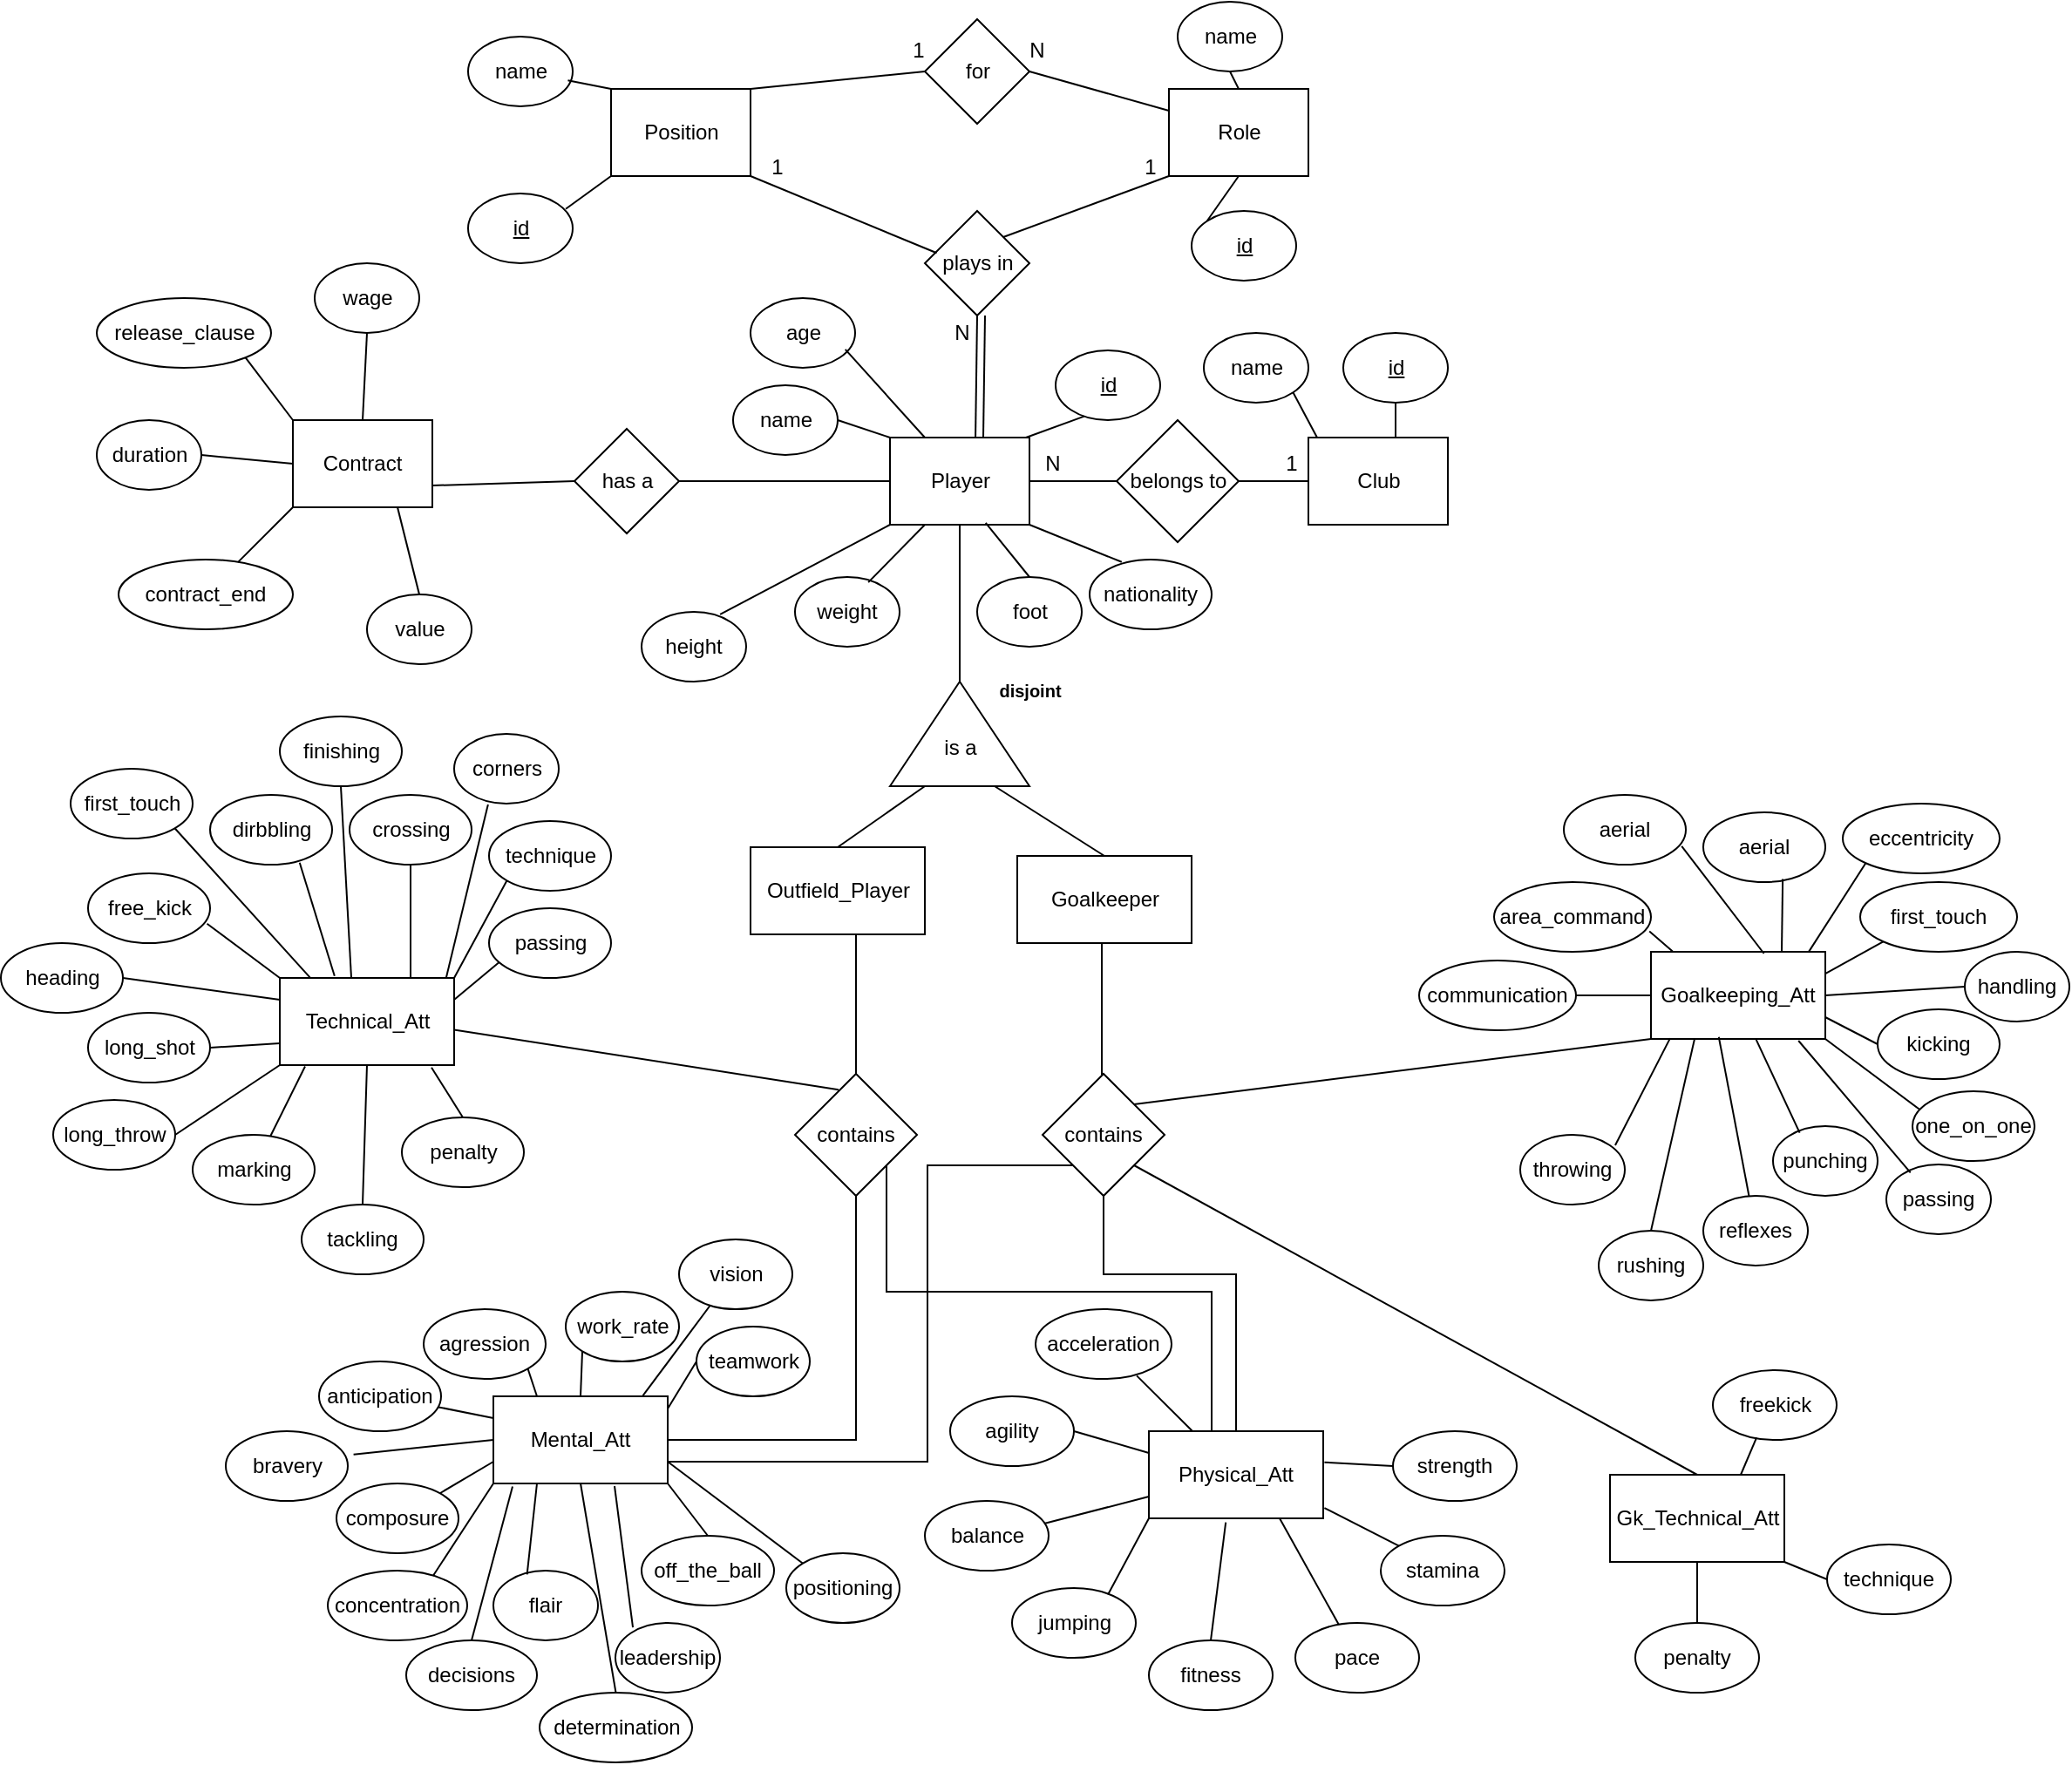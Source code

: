 <mxfile version="24.2.2" type="device">
  <diagram name="Page-1" id="-e5Nr61yLDi03Mozg54l">
    <mxGraphModel dx="1299" dy="828" grid="1" gridSize="10" guides="1" tooltips="1" connect="1" arrows="1" fold="1" page="1" pageScale="1" pageWidth="827" pageHeight="1169" math="0" shadow="0">
      <root>
        <mxCell id="0" />
        <mxCell id="1" parent="0" />
        <mxCell id="lveurod9TtLe9vHSPx2q-21" style="edgeStyle=orthogonalEdgeStyle;rounded=0;orthogonalLoop=1;jettySize=auto;html=1;entryX=0;entryY=0.5;entryDx=0;entryDy=0;endArrow=none;endFill=0;" parent="1" source="lveurod9TtLe9vHSPx2q-1" target="lveurod9TtLe9vHSPx2q-20" edge="1">
          <mxGeometry relative="1" as="geometry" />
        </mxCell>
        <mxCell id="lveurod9TtLe9vHSPx2q-1" value="Player" style="rounded=0;whiteSpace=wrap;html=1;" parent="1" vertex="1">
          <mxGeometry x="538.5" y="380" width="80" height="50" as="geometry" />
        </mxCell>
        <mxCell id="lveurod9TtLe9vHSPx2q-2" value="name" style="ellipse;whiteSpace=wrap;html=1;" parent="1" vertex="1">
          <mxGeometry x="448.5" y="350" width="60" height="40" as="geometry" />
        </mxCell>
        <mxCell id="lveurod9TtLe9vHSPx2q-7" value="" style="endArrow=none;html=1;rounded=0;exitX=1;exitY=0.5;exitDx=0;exitDy=0;entryX=0;entryY=0;entryDx=0;entryDy=0;" parent="1" source="lveurod9TtLe9vHSPx2q-2" target="lveurod9TtLe9vHSPx2q-1" edge="1">
          <mxGeometry width="50" height="50" relative="1" as="geometry">
            <mxPoint x="498.5" y="430" as="sourcePoint" />
            <mxPoint x="548.5" y="380" as="targetPoint" />
          </mxGeometry>
        </mxCell>
        <mxCell id="lveurod9TtLe9vHSPx2q-8" value="age" style="ellipse;whiteSpace=wrap;html=1;" parent="1" vertex="1">
          <mxGeometry x="458.5" y="300" width="60" height="40" as="geometry" />
        </mxCell>
        <mxCell id="lveurod9TtLe9vHSPx2q-9" value="" style="endArrow=none;html=1;rounded=0;entryX=0.25;entryY=0;entryDx=0;entryDy=0;exitX=0.906;exitY=0.736;exitDx=0;exitDy=0;exitPerimeter=0;" parent="1" target="lveurod9TtLe9vHSPx2q-1" edge="1" source="lveurod9TtLe9vHSPx2q-8">
          <mxGeometry width="50" height="50" relative="1" as="geometry">
            <mxPoint x="537.5" y="329" as="sourcePoint" />
            <mxPoint x="557.5" y="379" as="targetPoint" />
          </mxGeometry>
        </mxCell>
        <mxCell id="lveurod9TtLe9vHSPx2q-11" value="height" style="ellipse;whiteSpace=wrap;html=1;" parent="1" vertex="1">
          <mxGeometry x="396" y="480" width="60" height="40" as="geometry" />
        </mxCell>
        <mxCell id="lveurod9TtLe9vHSPx2q-12" value="weight" style="ellipse;whiteSpace=wrap;html=1;" parent="1" vertex="1">
          <mxGeometry x="484" y="460" width="60" height="40" as="geometry" />
        </mxCell>
        <mxCell id="lveurod9TtLe9vHSPx2q-13" value="nationality" style="ellipse;whiteSpace=wrap;html=1;" parent="1" vertex="1">
          <mxGeometry x="653" y="450" width="70" height="40" as="geometry" />
        </mxCell>
        <mxCell id="lveurod9TtLe9vHSPx2q-15" value="" style="endArrow=none;html=1;rounded=0;entryX=0;entryY=1;entryDx=0;entryDy=0;exitX=0.751;exitY=0.035;exitDx=0;exitDy=0;exitPerimeter=0;" parent="1" source="lveurod9TtLe9vHSPx2q-11" target="lveurod9TtLe9vHSPx2q-1" edge="1">
          <mxGeometry width="50" height="50" relative="1" as="geometry">
            <mxPoint x="498.5" y="420" as="sourcePoint" />
            <mxPoint x="548.5" y="370" as="targetPoint" />
          </mxGeometry>
        </mxCell>
        <mxCell id="lveurod9TtLe9vHSPx2q-16" value="" style="endArrow=none;html=1;rounded=0;exitX=0.701;exitY=0.077;exitDx=0;exitDy=0;exitPerimeter=0;" parent="1" source="lveurod9TtLe9vHSPx2q-12" edge="1">
          <mxGeometry width="50" height="50" relative="1" as="geometry">
            <mxPoint x="518.5" y="460" as="sourcePoint" />
            <mxPoint x="558.5" y="430" as="targetPoint" />
          </mxGeometry>
        </mxCell>
        <mxCell id="lveurod9TtLe9vHSPx2q-17" value="" style="endArrow=none;html=1;rounded=0;exitX=0.263;exitY=0.035;exitDx=0;exitDy=0;entryX=1;entryY=1;entryDx=0;entryDy=0;exitPerimeter=0;" parent="1" source="lveurod9TtLe9vHSPx2q-13" target="lveurod9TtLe9vHSPx2q-1" edge="1">
          <mxGeometry width="50" height="50" relative="1" as="geometry">
            <mxPoint x="553.5" y="490" as="sourcePoint" />
            <mxPoint x="578.5" y="430" as="targetPoint" />
          </mxGeometry>
        </mxCell>
        <mxCell id="lveurod9TtLe9vHSPx2q-22" style="edgeStyle=orthogonalEdgeStyle;rounded=0;orthogonalLoop=1;jettySize=auto;html=1;entryX=1;entryY=0.5;entryDx=0;entryDy=0;endArrow=none;endFill=0;" parent="1" source="lveurod9TtLe9vHSPx2q-19" target="lveurod9TtLe9vHSPx2q-20" edge="1">
          <mxGeometry relative="1" as="geometry" />
        </mxCell>
        <mxCell id="lveurod9TtLe9vHSPx2q-19" value="Club" style="rounded=0;whiteSpace=wrap;html=1;" parent="1" vertex="1">
          <mxGeometry x="778.5" y="380" width="80" height="50" as="geometry" />
        </mxCell>
        <mxCell id="lveurod9TtLe9vHSPx2q-20" value="belongs to" style="rhombus;whiteSpace=wrap;html=1;" parent="1" vertex="1">
          <mxGeometry x="668.5" y="370" width="70" height="70" as="geometry" />
        </mxCell>
        <mxCell id="lveurod9TtLe9vHSPx2q-23" value="1" style="text;html=1;align=center;verticalAlign=middle;whiteSpace=wrap;rounded=0;" parent="1" vertex="1">
          <mxGeometry x="738.5" y="380" width="60" height="30" as="geometry" />
        </mxCell>
        <mxCell id="lveurod9TtLe9vHSPx2q-24" value="N" style="text;html=1;align=center;verticalAlign=middle;whiteSpace=wrap;rounded=0;" parent="1" vertex="1">
          <mxGeometry x="601.5" y="380" width="60" height="30" as="geometry" />
        </mxCell>
        <mxCell id="lveurod9TtLe9vHSPx2q-25" value="name" style="ellipse;whiteSpace=wrap;html=1;" parent="1" vertex="1">
          <mxGeometry x="718.5" y="320" width="60" height="40" as="geometry" />
        </mxCell>
        <mxCell id="lveurod9TtLe9vHSPx2q-26" value="" style="endArrow=none;html=1;rounded=0;entryX=0.75;entryY=0;entryDx=0;entryDy=0;exitX=1;exitY=1;exitDx=0;exitDy=0;" parent="1" source="lveurod9TtLe9vHSPx2q-25" target="lveurod9TtLe9vHSPx2q-23" edge="1">
          <mxGeometry width="50" height="50" relative="1" as="geometry">
            <mxPoint x="758.5" y="460" as="sourcePoint" />
            <mxPoint x="808.5" y="410" as="targetPoint" />
          </mxGeometry>
        </mxCell>
        <mxCell id="lveurod9TtLe9vHSPx2q-27" value="&lt;u&gt;id&lt;/u&gt;" style="ellipse;whiteSpace=wrap;html=1;" parent="1" vertex="1">
          <mxGeometry x="633.5" y="330" width="60" height="40" as="geometry" />
        </mxCell>
        <mxCell id="lveurod9TtLe9vHSPx2q-28" value="" style="endArrow=none;html=1;rounded=0;exitX=0.25;exitY=0;exitDx=0;exitDy=0;entryX=0.274;entryY=0.945;entryDx=0;entryDy=0;entryPerimeter=0;" parent="1" source="lveurod9TtLe9vHSPx2q-24" target="lveurod9TtLe9vHSPx2q-27" edge="1">
          <mxGeometry width="50" height="50" relative="1" as="geometry">
            <mxPoint x="758.5" y="460" as="sourcePoint" />
            <mxPoint x="808.5" y="410" as="targetPoint" />
          </mxGeometry>
        </mxCell>
        <mxCell id="lveurod9TtLe9vHSPx2q-30" style="edgeStyle=orthogonalEdgeStyle;rounded=0;orthogonalLoop=1;jettySize=auto;html=1;entryX=0.5;entryY=1;entryDx=0;entryDy=0;endArrow=none;endFill=0;exitX=1;exitY=0.5;exitDx=0;exitDy=0;" parent="1" source="lveurod9TtLe9vHSPx2q-36" target="lveurod9TtLe9vHSPx2q-1" edge="1">
          <mxGeometry relative="1" as="geometry">
            <mxPoint x="381.5" y="520" as="sourcePoint" />
          </mxGeometry>
        </mxCell>
        <mxCell id="lveurod9TtLe9vHSPx2q-31" value="Outfield_Player" style="rounded=0;whiteSpace=wrap;html=1;" parent="1" vertex="1">
          <mxGeometry x="458.5" y="615" width="100" height="50" as="geometry" />
        </mxCell>
        <mxCell id="lveurod9TtLe9vHSPx2q-35" style="edgeStyle=orthogonalEdgeStyle;rounded=0;orthogonalLoop=1;jettySize=auto;html=1;endArrow=none;endFill=0;" parent="1" source="lveurod9TtLe9vHSPx2q-34" target="lveurod9TtLe9vHSPx2q-19" edge="1">
          <mxGeometry relative="1" as="geometry" />
        </mxCell>
        <mxCell id="lveurod9TtLe9vHSPx2q-34" value="&lt;u&gt;id&lt;/u&gt;" style="ellipse;whiteSpace=wrap;html=1;" parent="1" vertex="1">
          <mxGeometry x="798.5" y="320" width="60" height="40" as="geometry" />
        </mxCell>
        <mxCell id="lveurod9TtLe9vHSPx2q-36" value="&lt;div&gt;&lt;br&gt;&lt;/div&gt;is a" style="triangle;whiteSpace=wrap;html=1;direction=north;rounded=0;" parent="1" vertex="1">
          <mxGeometry x="538.5" y="520" width="80" height="60" as="geometry" />
        </mxCell>
        <mxCell id="lveurod9TtLe9vHSPx2q-38" value="&lt;font style=&quot;font-size: 10px;&quot;&gt;&lt;b&gt;disjoint&lt;/b&gt;&lt;/font&gt;" style="text;html=1;align=center;verticalAlign=middle;whiteSpace=wrap;rounded=0;" parent="1" vertex="1">
          <mxGeometry x="588.5" y="510" width="60" height="30" as="geometry" />
        </mxCell>
        <mxCell id="lveurod9TtLe9vHSPx2q-39" value="Goalkeeper" style="rounded=0;whiteSpace=wrap;html=1;" parent="1" vertex="1">
          <mxGeometry x="611.5" y="620" width="100" height="50" as="geometry" />
        </mxCell>
        <mxCell id="lveurod9TtLe9vHSPx2q-40" value="" style="endArrow=none;html=1;rounded=0;exitX=0.5;exitY=0;exitDx=0;exitDy=0;entryX=0;entryY=0.25;entryDx=0;entryDy=0;" parent="1" source="lveurod9TtLe9vHSPx2q-31" target="lveurod9TtLe9vHSPx2q-36" edge="1">
          <mxGeometry width="50" height="50" relative="1" as="geometry">
            <mxPoint x="321.5" y="630" as="sourcePoint" />
            <mxPoint x="371.5" y="580" as="targetPoint" />
          </mxGeometry>
        </mxCell>
        <mxCell id="lveurod9TtLe9vHSPx2q-41" value="" style="endArrow=none;html=1;rounded=0;entryX=0.5;entryY=0;entryDx=0;entryDy=0;exitX=0;exitY=0.75;exitDx=0;exitDy=0;" parent="1" source="lveurod9TtLe9vHSPx2q-36" target="lveurod9TtLe9vHSPx2q-39" edge="1">
          <mxGeometry width="50" height="50" relative="1" as="geometry">
            <mxPoint x="361.5" y="690" as="sourcePoint" />
            <mxPoint x="411.5" y="640" as="targetPoint" />
          </mxGeometry>
        </mxCell>
        <mxCell id="lveurod9TtLe9vHSPx2q-58" value="Technical_Att" style="rounded=0;whiteSpace=wrap;html=1;" parent="1" vertex="1">
          <mxGeometry x="188.5" y="690" width="100" height="50" as="geometry" />
        </mxCell>
        <mxCell id="BPTk4Z4PryNuK3dZAGBa-21" style="edgeStyle=orthogonalEdgeStyle;rounded=0;orthogonalLoop=1;jettySize=auto;html=1;exitX=0.5;exitY=0;exitDx=0;exitDy=0;entryX=0.5;entryY=1;entryDx=0;entryDy=0;endArrow=none;endFill=0;" edge="1" parent="1" source="lveurod9TtLe9vHSPx2q-59" target="lveurod9TtLe9vHSPx2q-67">
          <mxGeometry relative="1" as="geometry">
            <Array as="points">
              <mxPoint x="737" y="860" />
              <mxPoint x="661" y="860" />
            </Array>
          </mxGeometry>
        </mxCell>
        <mxCell id="lveurod9TtLe9vHSPx2q-59" value="Physical_Att" style="rounded=0;whiteSpace=wrap;html=1;" parent="1" vertex="1">
          <mxGeometry x="687" y="950" width="100" height="50" as="geometry" />
        </mxCell>
        <mxCell id="BPTk4Z4PryNuK3dZAGBa-20" style="edgeStyle=orthogonalEdgeStyle;rounded=0;orthogonalLoop=1;jettySize=auto;html=1;exitX=1;exitY=0.5;exitDx=0;exitDy=0;entryX=0.5;entryY=1;entryDx=0;entryDy=0;endArrow=none;endFill=0;" edge="1" parent="1" source="lveurod9TtLe9vHSPx2q-63" target="vzFSnmXwqkyDsA1X07gd-64">
          <mxGeometry relative="1" as="geometry" />
        </mxCell>
        <mxCell id="lveurod9TtLe9vHSPx2q-63" value="Mental_Att" style="rounded=0;whiteSpace=wrap;html=1;" parent="1" vertex="1">
          <mxGeometry x="311" y="930" width="100" height="50" as="geometry" />
        </mxCell>
        <mxCell id="lveurod9TtLe9vHSPx2q-65" value="Gk_Technical_Att" style="rounded=0;whiteSpace=wrap;html=1;" parent="1" vertex="1">
          <mxGeometry x="951.5" y="975" width="100" height="50" as="geometry" />
        </mxCell>
        <mxCell id="lveurod9TtLe9vHSPx2q-66" value="Goalkeeping_Att" style="rounded=0;whiteSpace=wrap;html=1;" parent="1" vertex="1">
          <mxGeometry x="975" y="675" width="100" height="50" as="geometry" />
        </mxCell>
        <mxCell id="lveurod9TtLe9vHSPx2q-68" style="edgeStyle=orthogonalEdgeStyle;rounded=0;orthogonalLoop=1;jettySize=auto;html=1;entryX=0.5;entryY=1;entryDx=0;entryDy=0;endArrow=none;endFill=0;exitX=0.5;exitY=0;exitDx=0;exitDy=0;" parent="1" source="lveurod9TtLe9vHSPx2q-67" target="lveurod9TtLe9vHSPx2q-39" edge="1">
          <mxGeometry relative="1" as="geometry">
            <Array as="points">
              <mxPoint x="660" y="745" />
              <mxPoint x="660" y="670" />
            </Array>
          </mxGeometry>
        </mxCell>
        <mxCell id="BPTk4Z4PryNuK3dZAGBa-26" style="edgeStyle=orthogonalEdgeStyle;rounded=0;orthogonalLoop=1;jettySize=auto;html=1;exitX=0;exitY=1;exitDx=0;exitDy=0;entryX=1;entryY=0.75;entryDx=0;entryDy=0;endArrow=none;endFill=0;" edge="1" parent="1" source="lveurod9TtLe9vHSPx2q-67" target="lveurod9TtLe9vHSPx2q-63">
          <mxGeometry relative="1" as="geometry">
            <Array as="points">
              <mxPoint x="560" y="798" />
              <mxPoint x="560" y="968" />
            </Array>
          </mxGeometry>
        </mxCell>
        <mxCell id="lveurod9TtLe9vHSPx2q-67" value="contains" style="rhombus;whiteSpace=wrap;html=1;" parent="1" vertex="1">
          <mxGeometry x="626" y="745" width="70" height="70" as="geometry" />
        </mxCell>
        <mxCell id="vzFSnmXwqkyDsA1X07gd-1" value="corners" style="ellipse;whiteSpace=wrap;html=1;" parent="1" vertex="1">
          <mxGeometry x="288.5" y="550" width="60" height="40" as="geometry" />
        </mxCell>
        <mxCell id="vzFSnmXwqkyDsA1X07gd-2" value="crossing" style="ellipse;whiteSpace=wrap;html=1;" parent="1" vertex="1">
          <mxGeometry x="228.5" y="585" width="70" height="40" as="geometry" />
        </mxCell>
        <mxCell id="vzFSnmXwqkyDsA1X07gd-3" value="dirbbling" style="ellipse;whiteSpace=wrap;html=1;" parent="1" vertex="1">
          <mxGeometry x="148.5" y="585" width="70" height="40" as="geometry" />
        </mxCell>
        <mxCell id="vzFSnmXwqkyDsA1X07gd-4" value="finishing" style="ellipse;whiteSpace=wrap;html=1;" parent="1" vertex="1">
          <mxGeometry x="188.5" y="540" width="70" height="40" as="geometry" />
        </mxCell>
        <mxCell id="vzFSnmXwqkyDsA1X07gd-5" value="first_touch" style="ellipse;whiteSpace=wrap;html=1;" parent="1" vertex="1">
          <mxGeometry x="68.5" y="570" width="70" height="40" as="geometry" />
        </mxCell>
        <mxCell id="vzFSnmXwqkyDsA1X07gd-6" value="free_kick" style="ellipse;whiteSpace=wrap;html=1;" parent="1" vertex="1">
          <mxGeometry x="78.5" y="630" width="70" height="40" as="geometry" />
        </mxCell>
        <mxCell id="vzFSnmXwqkyDsA1X07gd-7" value="heading" style="ellipse;whiteSpace=wrap;html=1;" parent="1" vertex="1">
          <mxGeometry x="28.5" y="670" width="70" height="40" as="geometry" />
        </mxCell>
        <mxCell id="vzFSnmXwqkyDsA1X07gd-8" value="long_shot" style="ellipse;whiteSpace=wrap;html=1;" parent="1" vertex="1">
          <mxGeometry x="78.5" y="710" width="70" height="40" as="geometry" />
        </mxCell>
        <mxCell id="vzFSnmXwqkyDsA1X07gd-9" value="long_throw" style="ellipse;whiteSpace=wrap;html=1;" parent="1" vertex="1">
          <mxGeometry x="58.5" y="760" width="70" height="40" as="geometry" />
        </mxCell>
        <mxCell id="vzFSnmXwqkyDsA1X07gd-10" value="marking" style="ellipse;whiteSpace=wrap;html=1;" parent="1" vertex="1">
          <mxGeometry x="138.5" y="780" width="70" height="40" as="geometry" />
        </mxCell>
        <mxCell id="vzFSnmXwqkyDsA1X07gd-11" value="passing" style="ellipse;whiteSpace=wrap;html=1;" parent="1" vertex="1">
          <mxGeometry x="308.5" y="650" width="70" height="40" as="geometry" />
        </mxCell>
        <mxCell id="vzFSnmXwqkyDsA1X07gd-12" value="penalty" style="ellipse;whiteSpace=wrap;html=1;" parent="1" vertex="1">
          <mxGeometry x="258.5" y="770" width="70" height="40" as="geometry" />
        </mxCell>
        <mxCell id="vzFSnmXwqkyDsA1X07gd-13" value="tackling" style="ellipse;whiteSpace=wrap;html=1;" parent="1" vertex="1">
          <mxGeometry x="201" y="820" width="70" height="40" as="geometry" />
        </mxCell>
        <mxCell id="vzFSnmXwqkyDsA1X07gd-14" value="technique" style="ellipse;whiteSpace=wrap;html=1;" parent="1" vertex="1">
          <mxGeometry x="308.5" y="600" width="70" height="40" as="geometry" />
        </mxCell>
        <mxCell id="vzFSnmXwqkyDsA1X07gd-17" value="" style="endArrow=none;html=1;rounded=0;entryX=0.083;entryY=0.774;entryDx=0;entryDy=0;entryPerimeter=0;exitX=1;exitY=0.25;exitDx=0;exitDy=0;" parent="1" source="lveurod9TtLe9vHSPx2q-58" target="vzFSnmXwqkyDsA1X07gd-11" edge="1">
          <mxGeometry width="50" height="50" relative="1" as="geometry">
            <mxPoint x="248.5" y="720" as="sourcePoint" />
            <mxPoint x="298.5" y="670" as="targetPoint" />
          </mxGeometry>
        </mxCell>
        <mxCell id="vzFSnmXwqkyDsA1X07gd-18" value="" style="endArrow=none;html=1;rounded=0;entryX=0;entryY=1;entryDx=0;entryDy=0;exitX=1;exitY=0;exitDx=0;exitDy=0;" parent="1" source="lveurod9TtLe9vHSPx2q-58" target="vzFSnmXwqkyDsA1X07gd-14" edge="1">
          <mxGeometry width="50" height="50" relative="1" as="geometry">
            <mxPoint x="282.5" y="690" as="sourcePoint" />
            <mxPoint x="308.5" y="668" as="targetPoint" />
          </mxGeometry>
        </mxCell>
        <mxCell id="vzFSnmXwqkyDsA1X07gd-19" value="" style="endArrow=none;html=1;rounded=0;entryX=0.324;entryY=1.012;entryDx=0;entryDy=0;exitX=0.954;exitY=0.001;exitDx=0;exitDy=0;entryPerimeter=0;exitPerimeter=0;" parent="1" source="lveurod9TtLe9vHSPx2q-58" target="vzFSnmXwqkyDsA1X07gd-1" edge="1">
          <mxGeometry width="50" height="50" relative="1" as="geometry">
            <mxPoint x="298.5" y="700" as="sourcePoint" />
            <mxPoint x="328.5" y="644" as="targetPoint" />
          </mxGeometry>
        </mxCell>
        <mxCell id="vzFSnmXwqkyDsA1X07gd-20" value="" style="endArrow=none;html=1;rounded=0;entryX=0.5;entryY=1;entryDx=0;entryDy=0;exitX=0.75;exitY=0;exitDx=0;exitDy=0;" parent="1" source="lveurod9TtLe9vHSPx2q-58" target="vzFSnmXwqkyDsA1X07gd-2" edge="1">
          <mxGeometry width="50" height="50" relative="1" as="geometry">
            <mxPoint x="298.5" y="700" as="sourcePoint" />
            <mxPoint x="328.5" y="644" as="targetPoint" />
          </mxGeometry>
        </mxCell>
        <mxCell id="vzFSnmXwqkyDsA1X07gd-21" value="" style="endArrow=none;html=1;rounded=0;entryX=0.5;entryY=1;entryDx=0;entryDy=0;exitX=0.41;exitY=-0.002;exitDx=0;exitDy=0;exitPerimeter=0;" parent="1" source="lveurod9TtLe9vHSPx2q-58" target="vzFSnmXwqkyDsA1X07gd-4" edge="1">
          <mxGeometry width="50" height="50" relative="1" as="geometry">
            <mxPoint x="240" y="430" as="sourcePoint" />
            <mxPoint x="295" y="385" as="targetPoint" />
          </mxGeometry>
        </mxCell>
        <mxCell id="vzFSnmXwqkyDsA1X07gd-22" value="" style="endArrow=none;html=1;rounded=0;entryX=0.734;entryY=0.972;entryDx=0;entryDy=0;exitX=0.314;exitY=-0.023;exitDx=0;exitDy=0;entryPerimeter=0;exitPerimeter=0;" parent="1" source="lveurod9TtLe9vHSPx2q-58" target="vzFSnmXwqkyDsA1X07gd-3" edge="1">
          <mxGeometry width="50" height="50" relative="1" as="geometry">
            <mxPoint x="295" y="450" as="sourcePoint" />
            <mxPoint x="295" y="385" as="targetPoint" />
          </mxGeometry>
        </mxCell>
        <mxCell id="vzFSnmXwqkyDsA1X07gd-23" value="" style="endArrow=none;html=1;rounded=0;entryX=1;entryY=1;entryDx=0;entryDy=0;exitX=0.176;exitY=0.002;exitDx=0;exitDy=0;exitPerimeter=0;" parent="1" source="lveurod9TtLe9vHSPx2q-58" target="vzFSnmXwqkyDsA1X07gd-5" edge="1">
          <mxGeometry width="50" height="50" relative="1" as="geometry">
            <mxPoint x="229.5" y="699" as="sourcePoint" />
            <mxPoint x="209.5" y="634" as="targetPoint" />
          </mxGeometry>
        </mxCell>
        <mxCell id="vzFSnmXwqkyDsA1X07gd-24" value="" style="endArrow=none;html=1;rounded=0;entryX=0.975;entryY=0.722;entryDx=0;entryDy=0;exitX=0;exitY=0;exitDx=0;exitDy=0;entryPerimeter=0;" parent="1" source="lveurod9TtLe9vHSPx2q-58" target="vzFSnmXwqkyDsA1X07gd-6" edge="1">
          <mxGeometry width="50" height="50" relative="1" as="geometry">
            <mxPoint x="229.5" y="699" as="sourcePoint" />
            <mxPoint x="209.5" y="634" as="targetPoint" />
          </mxGeometry>
        </mxCell>
        <mxCell id="vzFSnmXwqkyDsA1X07gd-25" value="" style="endArrow=none;html=1;rounded=0;entryX=1;entryY=0.5;entryDx=0;entryDy=0;exitX=0;exitY=0.25;exitDx=0;exitDy=0;" parent="1" source="lveurod9TtLe9vHSPx2q-58" target="vzFSnmXwqkyDsA1X07gd-7" edge="1">
          <mxGeometry width="50" height="50" relative="1" as="geometry">
            <mxPoint x="198.5" y="700" as="sourcePoint" />
            <mxPoint x="156.5" y="669" as="targetPoint" />
          </mxGeometry>
        </mxCell>
        <mxCell id="vzFSnmXwqkyDsA1X07gd-26" value="" style="endArrow=none;html=1;rounded=0;entryX=0.5;entryY=0;entryDx=0;entryDy=0;exitX=0.87;exitY=1.027;exitDx=0;exitDy=0;exitPerimeter=0;" parent="1" source="lveurod9TtLe9vHSPx2q-58" target="vzFSnmXwqkyDsA1X07gd-12" edge="1">
          <mxGeometry width="50" height="50" relative="1" as="geometry">
            <mxPoint x="298.5" y="713" as="sourcePoint" />
            <mxPoint x="324.5" y="691" as="targetPoint" />
          </mxGeometry>
        </mxCell>
        <mxCell id="vzFSnmXwqkyDsA1X07gd-27" value="" style="endArrow=none;html=1;rounded=0;entryX=0.5;entryY=0;entryDx=0;entryDy=0;exitX=0.5;exitY=1;exitDx=0;exitDy=0;" parent="1" source="lveurod9TtLe9vHSPx2q-58" target="vzFSnmXwqkyDsA1X07gd-13" edge="1">
          <mxGeometry width="50" height="50" relative="1" as="geometry">
            <mxPoint x="307" y="501" as="sourcePoint" />
            <mxPoint x="325" y="530" as="targetPoint" />
          </mxGeometry>
        </mxCell>
        <mxCell id="vzFSnmXwqkyDsA1X07gd-28" value="" style="endArrow=none;html=1;rounded=0;exitX=0.145;exitY=1.015;exitDx=0;exitDy=0;exitPerimeter=0;" parent="1" source="lveurod9TtLe9vHSPx2q-58" target="vzFSnmXwqkyDsA1X07gd-10" edge="1">
          <mxGeometry width="50" height="50" relative="1" as="geometry">
            <mxPoint x="248.5" y="750" as="sourcePoint" />
            <mxPoint x="243.5" y="820" as="targetPoint" />
          </mxGeometry>
        </mxCell>
        <mxCell id="vzFSnmXwqkyDsA1X07gd-29" value="" style="endArrow=none;html=1;rounded=0;exitX=0;exitY=1;exitDx=0;exitDy=0;entryX=1;entryY=0.5;entryDx=0;entryDy=0;" parent="1" source="lveurod9TtLe9vHSPx2q-58" target="vzFSnmXwqkyDsA1X07gd-9" edge="1">
          <mxGeometry width="50" height="50" relative="1" as="geometry">
            <mxPoint x="213.5" y="751" as="sourcePoint" />
            <mxPoint x="193.5" y="791" as="targetPoint" />
          </mxGeometry>
        </mxCell>
        <mxCell id="vzFSnmXwqkyDsA1X07gd-30" value="" style="endArrow=none;html=1;rounded=0;exitX=0;exitY=0.75;exitDx=0;exitDy=0;entryX=1;entryY=0.5;entryDx=0;entryDy=0;" parent="1" source="lveurod9TtLe9vHSPx2q-58" target="vzFSnmXwqkyDsA1X07gd-8" edge="1">
          <mxGeometry width="50" height="50" relative="1" as="geometry">
            <mxPoint x="198.5" y="750" as="sourcePoint" />
            <mxPoint x="138.5" y="790" as="targetPoint" />
          </mxGeometry>
        </mxCell>
        <mxCell id="vzFSnmXwqkyDsA1X07gd-31" value="agression" style="ellipse;whiteSpace=wrap;html=1;" parent="1" vertex="1">
          <mxGeometry x="271" y="880" width="70" height="40" as="geometry" />
        </mxCell>
        <mxCell id="vzFSnmXwqkyDsA1X07gd-32" value="" style="endArrow=none;html=1;rounded=0;entryX=0.25;entryY=0;entryDx=0;entryDy=0;exitX=1;exitY=1;exitDx=0;exitDy=0;" parent="1" source="vzFSnmXwqkyDsA1X07gd-31" target="lveurod9TtLe9vHSPx2q-63" edge="1">
          <mxGeometry width="50" height="50" relative="1" as="geometry">
            <mxPoint x="289.25" y="800" as="sourcePoint" />
            <mxPoint x="339.25" y="750" as="targetPoint" />
          </mxGeometry>
        </mxCell>
        <mxCell id="vzFSnmXwqkyDsA1X07gd-33" value="anticipation" style="ellipse;whiteSpace=wrap;html=1;" parent="1" vertex="1">
          <mxGeometry x="211" y="910" width="70" height="40" as="geometry" />
        </mxCell>
        <mxCell id="vzFSnmXwqkyDsA1X07gd-34" value="" style="endArrow=none;html=1;rounded=0;entryX=0;entryY=0.25;entryDx=0;entryDy=0;exitX=0.979;exitY=0.655;exitDx=0;exitDy=0;exitPerimeter=0;" parent="1" source="vzFSnmXwqkyDsA1X07gd-33" target="lveurod9TtLe9vHSPx2q-63" edge="1">
          <mxGeometry width="50" height="50" relative="1" as="geometry">
            <mxPoint x="341" y="924" as="sourcePoint" />
            <mxPoint x="346" y="940" as="targetPoint" />
          </mxGeometry>
        </mxCell>
        <mxCell id="vzFSnmXwqkyDsA1X07gd-35" value="bravery" style="ellipse;whiteSpace=wrap;html=1;" parent="1" vertex="1">
          <mxGeometry x="157.5" y="950" width="70" height="40" as="geometry" />
        </mxCell>
        <mxCell id="vzFSnmXwqkyDsA1X07gd-36" value="" style="endArrow=none;html=1;rounded=0;entryX=0;entryY=0.5;entryDx=0;entryDy=0;exitX=0.997;exitY=0.335;exitDx=0;exitDy=0;exitPerimeter=0;" parent="1" target="lveurod9TtLe9vHSPx2q-63" edge="1">
          <mxGeometry width="50" height="50" relative="1" as="geometry">
            <mxPoint x="230.79" y="963.4" as="sourcePoint" />
            <mxPoint x="321" y="803" as="targetPoint" />
          </mxGeometry>
        </mxCell>
        <mxCell id="vzFSnmXwqkyDsA1X07gd-37" value="composure" style="ellipse;whiteSpace=wrap;html=1;" parent="1" vertex="1">
          <mxGeometry x="221" y="980" width="70" height="40" as="geometry" />
        </mxCell>
        <mxCell id="vzFSnmXwqkyDsA1X07gd-38" value="" style="endArrow=none;html=1;rounded=0;entryX=0;entryY=0.75;entryDx=0;entryDy=0;" parent="1" source="vzFSnmXwqkyDsA1X07gd-37" target="lveurod9TtLe9vHSPx2q-63" edge="1">
          <mxGeometry width="50" height="50" relative="1" as="geometry">
            <mxPoint x="278.25" y="746" as="sourcePoint" />
            <mxPoint x="309.25" y="753" as="targetPoint" />
          </mxGeometry>
        </mxCell>
        <mxCell id="vzFSnmXwqkyDsA1X07gd-39" value="concentration" style="ellipse;whiteSpace=wrap;html=1;" parent="1" vertex="1">
          <mxGeometry x="216" y="1030" width="80" height="40" as="geometry" />
        </mxCell>
        <mxCell id="vzFSnmXwqkyDsA1X07gd-40" value="" style="endArrow=none;html=1;rounded=0;entryX=0;entryY=1;entryDx=0;entryDy=0;exitX=0.755;exitY=0.075;exitDx=0;exitDy=0;exitPerimeter=0;" parent="1" source="vzFSnmXwqkyDsA1X07gd-39" target="lveurod9TtLe9vHSPx2q-63" edge="1">
          <mxGeometry width="50" height="50" relative="1" as="geometry">
            <mxPoint x="278.25" y="796" as="sourcePoint" />
            <mxPoint x="309.25" y="778" as="targetPoint" />
          </mxGeometry>
        </mxCell>
        <mxCell id="vzFSnmXwqkyDsA1X07gd-41" value="decisions" style="ellipse;whiteSpace=wrap;html=1;" parent="1" vertex="1">
          <mxGeometry x="261" y="1070" width="75" height="40" as="geometry" />
        </mxCell>
        <mxCell id="vzFSnmXwqkyDsA1X07gd-42" value="" style="endArrow=none;html=1;rounded=0;entryX=0.11;entryY=1.036;entryDx=0;entryDy=0;exitX=0.5;exitY=0;exitDx=0;exitDy=0;entryPerimeter=0;" parent="1" target="lveurod9TtLe9vHSPx2q-63" edge="1" source="vzFSnmXwqkyDsA1X07gd-41">
          <mxGeometry width="50" height="50" relative="1" as="geometry">
            <mxPoint x="286.75" y="870.0" as="sourcePoint" />
            <mxPoint x="309.25" y="790" as="targetPoint" />
          </mxGeometry>
        </mxCell>
        <mxCell id="vzFSnmXwqkyDsA1X07gd-43" value="determination" style="ellipse;whiteSpace=wrap;html=1;" parent="1" vertex="1">
          <mxGeometry x="337.5" y="1100" width="87.5" height="40" as="geometry" />
        </mxCell>
        <mxCell id="vzFSnmXwqkyDsA1X07gd-44" value="" style="endArrow=none;html=1;rounded=0;entryX=0.5;entryY=1;entryDx=0;entryDy=0;exitX=0.5;exitY=0;exitDx=0;exitDy=0;" parent="1" source="vzFSnmXwqkyDsA1X07gd-43" target="lveurod9TtLe9vHSPx2q-63" edge="1">
          <mxGeometry width="50" height="50" relative="1" as="geometry">
            <mxPoint x="297.25" y="880" as="sourcePoint" />
            <mxPoint x="320.25" y="792" as="targetPoint" />
          </mxGeometry>
        </mxCell>
        <mxCell id="vzFSnmXwqkyDsA1X07gd-45" value="flair" style="ellipse;whiteSpace=wrap;html=1;" parent="1" vertex="1">
          <mxGeometry x="311" y="1030" width="60" height="40" as="geometry" />
        </mxCell>
        <mxCell id="vzFSnmXwqkyDsA1X07gd-46" value="" style="endArrow=none;html=1;rounded=0;entryX=0.25;entryY=1;entryDx=0;entryDy=0;exitX=0.322;exitY=0.056;exitDx=0;exitDy=0;exitPerimeter=0;" parent="1" source="vzFSnmXwqkyDsA1X07gd-45" target="lveurod9TtLe9vHSPx2q-63" edge="1">
          <mxGeometry width="50" height="50" relative="1" as="geometry">
            <mxPoint x="353.25" y="840" as="sourcePoint" />
            <mxPoint x="359.25" y="790" as="targetPoint" />
          </mxGeometry>
        </mxCell>
        <mxCell id="vzFSnmXwqkyDsA1X07gd-47" value="leadership" style="ellipse;whiteSpace=wrap;html=1;" parent="1" vertex="1">
          <mxGeometry x="381" y="1060" width="60" height="40" as="geometry" />
        </mxCell>
        <mxCell id="vzFSnmXwqkyDsA1X07gd-48" value="" style="endArrow=none;html=1;rounded=0;entryX=0.695;entryY=1.03;entryDx=0;entryDy=0;exitX=0.167;exitY=0.063;exitDx=0;exitDy=0;exitPerimeter=0;entryPerimeter=0;" parent="1" source="vzFSnmXwqkyDsA1X07gd-47" target="lveurod9TtLe9vHSPx2q-63" edge="1">
          <mxGeometry width="50" height="50" relative="1" as="geometry">
            <mxPoint x="328.25" y="842" as="sourcePoint" />
            <mxPoint x="334.25" y="790" as="targetPoint" />
          </mxGeometry>
        </mxCell>
        <mxCell id="vzFSnmXwqkyDsA1X07gd-49" value="off_the_ball" style="ellipse;whiteSpace=wrap;html=1;" parent="1" vertex="1">
          <mxGeometry x="396" y="1010" width="76" height="40" as="geometry" />
        </mxCell>
        <mxCell id="vzFSnmXwqkyDsA1X07gd-50" value="" style="endArrow=none;html=1;rounded=0;entryX=1;entryY=1;entryDx=0;entryDy=0;exitX=0.5;exitY=0;exitDx=0;exitDy=0;" parent="1" source="vzFSnmXwqkyDsA1X07gd-49" target="lveurod9TtLe9vHSPx2q-63" edge="1">
          <mxGeometry width="50" height="50" relative="1" as="geometry">
            <mxPoint x="389.25" y="873" as="sourcePoint" />
            <mxPoint x="379.25" y="792" as="targetPoint" />
          </mxGeometry>
        </mxCell>
        <mxCell id="vzFSnmXwqkyDsA1X07gd-51" value="positioning" style="ellipse;whiteSpace=wrap;html=1;" parent="1" vertex="1">
          <mxGeometry x="479" y="1020" width="65" height="40" as="geometry" />
        </mxCell>
        <mxCell id="vzFSnmXwqkyDsA1X07gd-52" value="" style="endArrow=none;html=1;rounded=0;entryX=1;entryY=0.75;entryDx=0;entryDy=0;exitX=0;exitY=0;exitDx=0;exitDy=0;" parent="1" source="vzFSnmXwqkyDsA1X07gd-51" target="lveurod9TtLe9vHSPx2q-63" edge="1">
          <mxGeometry width="50" height="50" relative="1" as="geometry">
            <mxPoint x="432.25" y="820" as="sourcePoint" />
            <mxPoint x="409.25" y="790" as="targetPoint" />
          </mxGeometry>
        </mxCell>
        <mxCell id="vzFSnmXwqkyDsA1X07gd-53" value="teamwork" style="ellipse;whiteSpace=wrap;html=1;" parent="1" vertex="1">
          <mxGeometry x="427.5" y="890" width="65" height="40" as="geometry" />
        </mxCell>
        <mxCell id="vzFSnmXwqkyDsA1X07gd-54" value="" style="endArrow=none;html=1;rounded=0;entryX=0.999;entryY=0.146;entryDx=0;entryDy=0;exitX=0;exitY=0.5;exitDx=0;exitDy=0;entryPerimeter=0;" parent="1" source="vzFSnmXwqkyDsA1X07gd-53" target="lveurod9TtLe9vHSPx2q-63" edge="1">
          <mxGeometry width="50" height="50" relative="1" as="geometry">
            <mxPoint x="432.25" y="820" as="sourcePoint" />
            <mxPoint x="409.25" y="790" as="targetPoint" />
          </mxGeometry>
        </mxCell>
        <mxCell id="vzFSnmXwqkyDsA1X07gd-55" value="vision" style="ellipse;whiteSpace=wrap;html=1;" parent="1" vertex="1">
          <mxGeometry x="417.5" y="840" width="65" height="40" as="geometry" />
        </mxCell>
        <mxCell id="vzFSnmXwqkyDsA1X07gd-56" value="" style="endArrow=none;html=1;rounded=0;entryX=0.858;entryY=-0.008;entryDx=0;entryDy=0;exitX=0.276;exitY=0.944;exitDx=0;exitDy=0;entryPerimeter=0;exitPerimeter=0;" parent="1" source="vzFSnmXwqkyDsA1X07gd-55" target="lveurod9TtLe9vHSPx2q-63" edge="1">
          <mxGeometry width="50" height="50" relative="1" as="geometry">
            <mxPoint x="470.25" y="780" as="sourcePoint" />
            <mxPoint x="409.25" y="765" as="targetPoint" />
          </mxGeometry>
        </mxCell>
        <mxCell id="vzFSnmXwqkyDsA1X07gd-57" value="work_rate" style="ellipse;whiteSpace=wrap;html=1;" parent="1" vertex="1">
          <mxGeometry x="352.5" y="870" width="65" height="40" as="geometry" />
        </mxCell>
        <mxCell id="vzFSnmXwqkyDsA1X07gd-58" value="" style="endArrow=none;html=1;rounded=0;entryX=0.5;entryY=0;entryDx=0;entryDy=0;exitX=0;exitY=1;exitDx=0;exitDy=0;" parent="1" source="vzFSnmXwqkyDsA1X07gd-57" target="lveurod9TtLe9vHSPx2q-63" edge="1">
          <mxGeometry width="50" height="50" relative="1" as="geometry">
            <mxPoint x="464.25" y="750" as="sourcePoint" />
            <mxPoint x="409.25" y="753" as="targetPoint" />
          </mxGeometry>
        </mxCell>
        <mxCell id="vzFSnmXwqkyDsA1X07gd-61" value="" style="endArrow=none;html=1;rounded=0;entryX=0.5;entryY=0;entryDx=0;entryDy=0;exitX=0.686;exitY=0.979;exitDx=0;exitDy=0;exitPerimeter=0;" parent="1" source="lveurod9TtLe9vHSPx2q-1" target="lveurod9TtLe9vHSPx2q-10" edge="1">
          <mxGeometry width="50" height="50" relative="1" as="geometry">
            <mxPoint x="570" y="430" as="sourcePoint" />
            <mxPoint x="592.5" y="310" as="targetPoint" />
          </mxGeometry>
        </mxCell>
        <mxCell id="lveurod9TtLe9vHSPx2q-10" value="foot" style="ellipse;whiteSpace=wrap;html=1;" parent="1" vertex="1">
          <mxGeometry x="588.5" y="460" width="60" height="40" as="geometry" />
        </mxCell>
        <mxCell id="vzFSnmXwqkyDsA1X07gd-65" style="edgeStyle=orthogonalEdgeStyle;rounded=0;orthogonalLoop=1;jettySize=auto;html=1;entryX=0.152;entryY=1;entryDx=0;entryDy=0;entryPerimeter=0;endArrow=none;endFill=0;" parent="1" source="vzFSnmXwqkyDsA1X07gd-64" target="lveurod9TtLe9vHSPx2q-31" edge="1">
          <mxGeometry relative="1" as="geometry">
            <mxPoint x="473.5" y="670" as="targetPoint" />
            <Array as="points">
              <mxPoint x="519" y="665" />
            </Array>
          </mxGeometry>
        </mxCell>
        <mxCell id="vzFSnmXwqkyDsA1X07gd-64" value="contains" style="rhombus;whiteSpace=wrap;html=1;" parent="1" vertex="1">
          <mxGeometry x="484" y="745" width="70" height="70" as="geometry" />
        </mxCell>
        <mxCell id="vzFSnmXwqkyDsA1X07gd-67" value="" style="endArrow=none;html=1;rounded=0;entryX=0.357;entryY=0.13;entryDx=0;entryDy=0;exitX=1;exitY=0.594;exitDx=0;exitDy=0;exitPerimeter=0;entryPerimeter=0;" parent="1" source="lveurod9TtLe9vHSPx2q-58" target="vzFSnmXwqkyDsA1X07gd-64" edge="1">
          <mxGeometry width="50" height="50" relative="1" as="geometry">
            <mxPoint x="313.5" y="715" as="sourcePoint" />
            <mxPoint x="448.5" y="735" as="targetPoint" />
          </mxGeometry>
        </mxCell>
        <mxCell id="vzFSnmXwqkyDsA1X07gd-68" value="acceleration" style="ellipse;whiteSpace=wrap;html=1;" parent="1" vertex="1">
          <mxGeometry x="622" y="880" width="78" height="40" as="geometry" />
        </mxCell>
        <mxCell id="vzFSnmXwqkyDsA1X07gd-69" value="agility" style="ellipse;whiteSpace=wrap;html=1;" parent="1" vertex="1">
          <mxGeometry x="573" y="930" width="71" height="40" as="geometry" />
        </mxCell>
        <mxCell id="vzFSnmXwqkyDsA1X07gd-70" value="balance" style="ellipse;whiteSpace=wrap;html=1;" parent="1" vertex="1">
          <mxGeometry x="558.5" y="990" width="71" height="40" as="geometry" />
        </mxCell>
        <mxCell id="vzFSnmXwqkyDsA1X07gd-71" value="jumping" style="ellipse;whiteSpace=wrap;html=1;" parent="1" vertex="1">
          <mxGeometry x="608.5" y="1040" width="71" height="40" as="geometry" />
        </mxCell>
        <mxCell id="vzFSnmXwqkyDsA1X07gd-72" value="fitness" style="ellipse;whiteSpace=wrap;html=1;" parent="1" vertex="1">
          <mxGeometry x="687" y="1070" width="71" height="40" as="geometry" />
        </mxCell>
        <mxCell id="vzFSnmXwqkyDsA1X07gd-73" value="pace" style="ellipse;whiteSpace=wrap;html=1;" parent="1" vertex="1">
          <mxGeometry x="771" y="1060" width="71" height="40" as="geometry" />
        </mxCell>
        <mxCell id="vzFSnmXwqkyDsA1X07gd-74" value="stamina" style="ellipse;whiteSpace=wrap;html=1;" parent="1" vertex="1">
          <mxGeometry x="820" y="1010" width="71" height="40" as="geometry" />
        </mxCell>
        <mxCell id="vzFSnmXwqkyDsA1X07gd-75" value="strength" style="ellipse;whiteSpace=wrap;html=1;" parent="1" vertex="1">
          <mxGeometry x="827" y="950" width="71" height="40" as="geometry" />
        </mxCell>
        <mxCell id="vzFSnmXwqkyDsA1X07gd-77" value="" style="endArrow=none;html=1;rounded=0;exitX=0.744;exitY=0.955;exitDx=0;exitDy=0;exitPerimeter=0;entryX=0.25;entryY=0;entryDx=0;entryDy=0;" parent="1" source="vzFSnmXwqkyDsA1X07gd-68" target="lveurod9TtLe9vHSPx2q-59" edge="1">
          <mxGeometry width="50" height="50" relative="1" as="geometry">
            <mxPoint x="588.25" y="850" as="sourcePoint" />
            <mxPoint x="638.25" y="800" as="targetPoint" />
          </mxGeometry>
        </mxCell>
        <mxCell id="vzFSnmXwqkyDsA1X07gd-78" value="" style="endArrow=none;html=1;rounded=0;exitX=1;exitY=0.5;exitDx=0;exitDy=0;entryX=0;entryY=0.25;entryDx=0;entryDy=0;" parent="1" source="vzFSnmXwqkyDsA1X07gd-69" target="lveurod9TtLe9vHSPx2q-59" edge="1">
          <mxGeometry width="50" height="50" relative="1" as="geometry">
            <mxPoint x="690" y="928" as="sourcePoint" />
            <mxPoint x="722" y="960" as="targetPoint" />
          </mxGeometry>
        </mxCell>
        <mxCell id="vzFSnmXwqkyDsA1X07gd-79" value="" style="endArrow=none;html=1;rounded=0;exitX=0.964;exitY=0.326;exitDx=0;exitDy=0;entryX=0;entryY=0.75;entryDx=0;entryDy=0;exitPerimeter=0;" parent="1" source="vzFSnmXwqkyDsA1X07gd-70" target="lveurod9TtLe9vHSPx2q-59" edge="1">
          <mxGeometry width="50" height="50" relative="1" as="geometry">
            <mxPoint x="654" y="960" as="sourcePoint" />
            <mxPoint x="697" y="973" as="targetPoint" />
          </mxGeometry>
        </mxCell>
        <mxCell id="vzFSnmXwqkyDsA1X07gd-80" value="" style="endArrow=none;html=1;rounded=0;exitX=0.775;exitY=0.093;exitDx=0;exitDy=0;entryX=0;entryY=1;entryDx=0;entryDy=0;exitPerimeter=0;" parent="1" source="vzFSnmXwqkyDsA1X07gd-71" target="lveurod9TtLe9vHSPx2q-59" edge="1">
          <mxGeometry width="50" height="50" relative="1" as="geometry">
            <mxPoint x="637" y="1013" as="sourcePoint" />
            <mxPoint x="697" y="998" as="targetPoint" />
          </mxGeometry>
        </mxCell>
        <mxCell id="vzFSnmXwqkyDsA1X07gd-81" value="" style="endArrow=none;html=1;rounded=0;exitX=0.5;exitY=0;exitDx=0;exitDy=0;entryX=0.441;entryY=1.047;entryDx=0;entryDy=0;entryPerimeter=0;" parent="1" source="vzFSnmXwqkyDsA1X07gd-72" target="lveurod9TtLe9vHSPx2q-59" edge="1">
          <mxGeometry width="50" height="50" relative="1" as="geometry">
            <mxPoint x="674" y="1054" as="sourcePoint" />
            <mxPoint x="697" y="1010" as="targetPoint" />
          </mxGeometry>
        </mxCell>
        <mxCell id="vzFSnmXwqkyDsA1X07gd-82" value="" style="endArrow=none;html=1;rounded=0;entryX=0.75;entryY=1;entryDx=0;entryDy=0;" parent="1" source="vzFSnmXwqkyDsA1X07gd-73" target="lveurod9TtLe9vHSPx2q-59" edge="1">
          <mxGeometry width="50" height="50" relative="1" as="geometry">
            <mxPoint x="732" y="1080" as="sourcePoint" />
            <mxPoint x="741" y="1012" as="targetPoint" />
          </mxGeometry>
        </mxCell>
        <mxCell id="vzFSnmXwqkyDsA1X07gd-83" value="" style="endArrow=none;html=1;rounded=0;entryX=1.007;entryY=0.881;entryDx=0;entryDy=0;entryPerimeter=0;exitX=0;exitY=0;exitDx=0;exitDy=0;" parent="1" source="vzFSnmXwqkyDsA1X07gd-74" target="lveurod9TtLe9vHSPx2q-59" edge="1">
          <mxGeometry width="50" height="50" relative="1" as="geometry">
            <mxPoint x="806" y="1071" as="sourcePoint" />
            <mxPoint x="772" y="1010" as="targetPoint" />
          </mxGeometry>
        </mxCell>
        <mxCell id="vzFSnmXwqkyDsA1X07gd-84" value="" style="endArrow=none;html=1;rounded=0;entryX=1.007;entryY=0.357;entryDx=0;entryDy=0;entryPerimeter=0;exitX=0;exitY=0.5;exitDx=0;exitDy=0;" parent="1" source="vzFSnmXwqkyDsA1X07gd-75" target="lveurod9TtLe9vHSPx2q-59" edge="1">
          <mxGeometry width="50" height="50" relative="1" as="geometry">
            <mxPoint x="841" y="1026" as="sourcePoint" />
            <mxPoint x="798" y="1004" as="targetPoint" />
          </mxGeometry>
        </mxCell>
        <mxCell id="vzFSnmXwqkyDsA1X07gd-86" value="" style="endArrow=none;html=1;rounded=0;entryX=0;entryY=1;entryDx=0;entryDy=0;exitX=1;exitY=0;exitDx=0;exitDy=0;" parent="1" source="lveurod9TtLe9vHSPx2q-67" target="lveurod9TtLe9vHSPx2q-66" edge="1">
          <mxGeometry width="50" height="50" relative="1" as="geometry">
            <mxPoint x="481.5" y="610" as="sourcePoint" />
            <mxPoint x="531.5" y="560" as="targetPoint" />
          </mxGeometry>
        </mxCell>
        <mxCell id="vzFSnmXwqkyDsA1X07gd-87" value="aerial" style="ellipse;whiteSpace=wrap;html=1;" parent="1" vertex="1">
          <mxGeometry x="1005" y="595" width="70" height="40" as="geometry" />
        </mxCell>
        <mxCell id="vzFSnmXwqkyDsA1X07gd-88" value="" style="endArrow=none;html=1;rounded=0;entryX=0.651;entryY=0.955;entryDx=0;entryDy=0;entryPerimeter=0;exitX=0.75;exitY=0;exitDx=0;exitDy=0;" parent="1" source="lveurod9TtLe9vHSPx2q-66" target="vzFSnmXwqkyDsA1X07gd-87" edge="1">
          <mxGeometry width="50" height="50" relative="1" as="geometry">
            <mxPoint x="915" y="755" as="sourcePoint" />
            <mxPoint x="965" y="705" as="targetPoint" />
          </mxGeometry>
        </mxCell>
        <mxCell id="vzFSnmXwqkyDsA1X07gd-89" value="aerial" style="ellipse;whiteSpace=wrap;html=1;" parent="1" vertex="1">
          <mxGeometry x="925" y="585" width="70" height="40" as="geometry" />
        </mxCell>
        <mxCell id="vzFSnmXwqkyDsA1X07gd-90" value="" style="endArrow=none;html=1;rounded=0;entryX=0.966;entryY=0.735;entryDx=0;entryDy=0;entryPerimeter=0;exitX=0.648;exitY=0.02;exitDx=0;exitDy=0;exitPerimeter=0;" parent="1" source="lveurod9TtLe9vHSPx2q-66" target="vzFSnmXwqkyDsA1X07gd-89" edge="1">
          <mxGeometry width="50" height="50" relative="1" as="geometry">
            <mxPoint x="1060" y="685" as="sourcePoint" />
            <mxPoint x="1061" y="643" as="targetPoint" />
          </mxGeometry>
        </mxCell>
        <mxCell id="vzFSnmXwqkyDsA1X07gd-91" value="area_command" style="ellipse;whiteSpace=wrap;html=1;" parent="1" vertex="1">
          <mxGeometry x="885" y="635" width="90" height="40" as="geometry" />
        </mxCell>
        <mxCell id="vzFSnmXwqkyDsA1X07gd-92" value="" style="endArrow=none;html=1;rounded=0;entryX=0.99;entryY=0.705;entryDx=0;entryDy=0;entryPerimeter=0;exitX=0.124;exitY=-0.004;exitDx=0;exitDy=0;exitPerimeter=0;" parent="1" source="lveurod9TtLe9vHSPx2q-66" target="vzFSnmXwqkyDsA1X07gd-91" edge="1">
          <mxGeometry width="50" height="50" relative="1" as="geometry">
            <mxPoint x="945" y="715" as="sourcePoint" />
            <mxPoint x="995" y="665" as="targetPoint" />
          </mxGeometry>
        </mxCell>
        <mxCell id="vzFSnmXwqkyDsA1X07gd-93" value="communication" style="ellipse;whiteSpace=wrap;html=1;" parent="1" vertex="1">
          <mxGeometry x="842" y="680" width="90" height="40" as="geometry" />
        </mxCell>
        <mxCell id="vzFSnmXwqkyDsA1X07gd-94" value="" style="endArrow=none;html=1;rounded=0;entryX=0;entryY=0.5;entryDx=0;entryDy=0;exitX=1;exitY=0.5;exitDx=0;exitDy=0;" parent="1" source="vzFSnmXwqkyDsA1X07gd-93" target="lveurod9TtLe9vHSPx2q-66" edge="1">
          <mxGeometry width="50" height="50" relative="1" as="geometry">
            <mxPoint x="741.5" y="570" as="sourcePoint" />
            <mxPoint x="791.5" y="520" as="targetPoint" />
          </mxGeometry>
        </mxCell>
        <mxCell id="vzFSnmXwqkyDsA1X07gd-95" value="eccentricity" style="ellipse;whiteSpace=wrap;html=1;" parent="1" vertex="1">
          <mxGeometry x="1085" y="590" width="90" height="40" as="geometry" />
        </mxCell>
        <mxCell id="vzFSnmXwqkyDsA1X07gd-96" value="first_touch" style="ellipse;whiteSpace=wrap;html=1;" parent="1" vertex="1">
          <mxGeometry x="1095" y="635" width="90" height="40" as="geometry" />
        </mxCell>
        <mxCell id="vzFSnmXwqkyDsA1X07gd-97" value="handling" style="ellipse;whiteSpace=wrap;html=1;" parent="1" vertex="1">
          <mxGeometry x="1155" y="675" width="60" height="40" as="geometry" />
        </mxCell>
        <mxCell id="vzFSnmXwqkyDsA1X07gd-98" value="kicking" style="ellipse;whiteSpace=wrap;html=1;" parent="1" vertex="1">
          <mxGeometry x="1105" y="708" width="70" height="40" as="geometry" />
        </mxCell>
        <mxCell id="vzFSnmXwqkyDsA1X07gd-99" value="one_on_one" style="ellipse;whiteSpace=wrap;html=1;" parent="1" vertex="1">
          <mxGeometry x="1125" y="755" width="70" height="40" as="geometry" />
        </mxCell>
        <mxCell id="vzFSnmXwqkyDsA1X07gd-100" value="passing" style="ellipse;whiteSpace=wrap;html=1;" parent="1" vertex="1">
          <mxGeometry x="1110" y="797" width="60" height="40" as="geometry" />
        </mxCell>
        <mxCell id="vzFSnmXwqkyDsA1X07gd-101" value="punching" style="ellipse;whiteSpace=wrap;html=1;" parent="1" vertex="1">
          <mxGeometry x="1045" y="775" width="60" height="40" as="geometry" />
        </mxCell>
        <mxCell id="vzFSnmXwqkyDsA1X07gd-102" value="reflexes" style="ellipse;whiteSpace=wrap;html=1;" parent="1" vertex="1">
          <mxGeometry x="1005" y="815" width="60" height="40" as="geometry" />
        </mxCell>
        <mxCell id="vzFSnmXwqkyDsA1X07gd-103" value="rushing" style="ellipse;whiteSpace=wrap;html=1;" parent="1" vertex="1">
          <mxGeometry x="945" y="835" width="60" height="40" as="geometry" />
        </mxCell>
        <mxCell id="vzFSnmXwqkyDsA1X07gd-104" value="throwing" style="ellipse;whiteSpace=wrap;html=1;" parent="1" vertex="1">
          <mxGeometry x="900" y="780" width="60" height="40" as="geometry" />
        </mxCell>
        <mxCell id="vzFSnmXwqkyDsA1X07gd-105" value="" style="endArrow=none;html=1;rounded=0;entryX=0.11;entryY=0.991;entryDx=0;entryDy=0;entryPerimeter=0;" parent="1" target="lveurod9TtLe9vHSPx2q-66" edge="1">
          <mxGeometry width="50" height="50" relative="1" as="geometry">
            <mxPoint x="954.487" y="786.026" as="sourcePoint" />
            <mxPoint x="985" y="705" as="targetPoint" />
          </mxGeometry>
        </mxCell>
        <mxCell id="vzFSnmXwqkyDsA1X07gd-106" value="" style="endArrow=none;html=1;rounded=0;entryX=0.25;entryY=1;entryDx=0;entryDy=0;exitX=0.5;exitY=0;exitDx=0;exitDy=0;" parent="1" source="vzFSnmXwqkyDsA1X07gd-103" target="lveurod9TtLe9vHSPx2q-66" edge="1">
          <mxGeometry width="50" height="50" relative="1" as="geometry">
            <mxPoint x="965" y="796" as="sourcePoint" />
            <mxPoint x="996" y="735" as="targetPoint" />
          </mxGeometry>
        </mxCell>
        <mxCell id="vzFSnmXwqkyDsA1X07gd-107" value="" style="endArrow=none;html=1;rounded=0;entryX=0.389;entryY=0.977;entryDx=0;entryDy=0;entryPerimeter=0;" parent="1" source="vzFSnmXwqkyDsA1X07gd-102" target="lveurod9TtLe9vHSPx2q-66" edge="1">
          <mxGeometry width="50" height="50" relative="1" as="geometry">
            <mxPoint x="985" y="845" as="sourcePoint" />
            <mxPoint x="1010" y="735" as="targetPoint" />
          </mxGeometry>
        </mxCell>
        <mxCell id="vzFSnmXwqkyDsA1X07gd-108" value="" style="endArrow=none;html=1;rounded=0;entryX=0.603;entryY=1.006;entryDx=0;entryDy=0;entryPerimeter=0;exitX=0.255;exitY=0.096;exitDx=0;exitDy=0;exitPerimeter=0;" parent="1" source="vzFSnmXwqkyDsA1X07gd-101" target="lveurod9TtLe9vHSPx2q-66" edge="1">
          <mxGeometry width="50" height="50" relative="1" as="geometry">
            <mxPoint x="1041" y="825" as="sourcePoint" />
            <mxPoint x="1024" y="734" as="targetPoint" />
          </mxGeometry>
        </mxCell>
        <mxCell id="vzFSnmXwqkyDsA1X07gd-109" value="" style="endArrow=none;html=1;rounded=0;entryX=0.846;entryY=1.02;entryDx=0;entryDy=0;entryPerimeter=0;exitX=0.231;exitY=0.118;exitDx=0;exitDy=0;exitPerimeter=0;" parent="1" source="vzFSnmXwqkyDsA1X07gd-100" target="lveurod9TtLe9vHSPx2q-66" edge="1">
          <mxGeometry width="50" height="50" relative="1" as="geometry">
            <mxPoint x="1070" y="789" as="sourcePoint" />
            <mxPoint x="1045" y="735" as="targetPoint" />
          </mxGeometry>
        </mxCell>
        <mxCell id="vzFSnmXwqkyDsA1X07gd-110" value="" style="endArrow=none;html=1;rounded=0;entryX=1;entryY=1;entryDx=0;entryDy=0;exitX=0.055;exitY=0.257;exitDx=0;exitDy=0;exitPerimeter=0;" parent="1" source="vzFSnmXwqkyDsA1X07gd-99" target="lveurod9TtLe9vHSPx2q-66" edge="1">
          <mxGeometry width="50" height="50" relative="1" as="geometry">
            <mxPoint x="1134" y="812" as="sourcePoint" />
            <mxPoint x="1081" y="734" as="targetPoint" />
          </mxGeometry>
        </mxCell>
        <mxCell id="vzFSnmXwqkyDsA1X07gd-111" value="" style="endArrow=none;html=1;rounded=0;entryX=1;entryY=0.75;entryDx=0;entryDy=0;exitX=0;exitY=0.5;exitDx=0;exitDy=0;" parent="1" source="vzFSnmXwqkyDsA1X07gd-98" target="lveurod9TtLe9vHSPx2q-66" edge="1">
          <mxGeometry width="50" height="50" relative="1" as="geometry">
            <mxPoint x="1139" y="775" as="sourcePoint" />
            <mxPoint x="1085" y="735" as="targetPoint" />
          </mxGeometry>
        </mxCell>
        <mxCell id="vzFSnmXwqkyDsA1X07gd-112" value="" style="endArrow=none;html=1;rounded=0;entryX=1;entryY=0.5;entryDx=0;entryDy=0;exitX=0;exitY=0.5;exitDx=0;exitDy=0;" parent="1" source="vzFSnmXwqkyDsA1X07gd-97" target="lveurod9TtLe9vHSPx2q-66" edge="1">
          <mxGeometry width="50" height="50" relative="1" as="geometry">
            <mxPoint x="1122" y="729" as="sourcePoint" />
            <mxPoint x="1085" y="723" as="targetPoint" />
          </mxGeometry>
        </mxCell>
        <mxCell id="vzFSnmXwqkyDsA1X07gd-113" value="" style="endArrow=none;html=1;rounded=0;exitX=0;exitY=1;exitDx=0;exitDy=0;entryX=1;entryY=0.25;entryDx=0;entryDy=0;" parent="1" source="vzFSnmXwqkyDsA1X07gd-96" target="lveurod9TtLe9vHSPx2q-66" edge="1">
          <mxGeometry width="50" height="50" relative="1" as="geometry">
            <mxPoint x="1165" y="705" as="sourcePoint" />
            <mxPoint x="1078" y="681" as="targetPoint" />
          </mxGeometry>
        </mxCell>
        <mxCell id="vzFSnmXwqkyDsA1X07gd-114" value="" style="endArrow=none;html=1;rounded=0;entryX=0.903;entryY=0.006;entryDx=0;entryDy=0;exitX=0;exitY=1;exitDx=0;exitDy=0;entryPerimeter=0;" parent="1" source="vzFSnmXwqkyDsA1X07gd-95" target="lveurod9TtLe9vHSPx2q-66" edge="1">
          <mxGeometry width="50" height="50" relative="1" as="geometry">
            <mxPoint x="1118" y="679" as="sourcePoint" />
            <mxPoint x="1088" y="691" as="targetPoint" />
          </mxGeometry>
        </mxCell>
        <mxCell id="vzFSnmXwqkyDsA1X07gd-118" style="edgeStyle=orthogonalEdgeStyle;rounded=0;orthogonalLoop=1;jettySize=auto;html=1;entryX=0.5;entryY=1;entryDx=0;entryDy=0;endArrow=none;endFill=0;" parent="1" source="vzFSnmXwqkyDsA1X07gd-115" target="lveurod9TtLe9vHSPx2q-65" edge="1">
          <mxGeometry relative="1" as="geometry" />
        </mxCell>
        <mxCell id="vzFSnmXwqkyDsA1X07gd-115" value="penalty" style="ellipse;whiteSpace=wrap;html=1;" parent="1" vertex="1">
          <mxGeometry x="966" y="1060" width="71" height="40" as="geometry" />
        </mxCell>
        <mxCell id="vzFSnmXwqkyDsA1X07gd-116" value="freekick" style="ellipse;whiteSpace=wrap;html=1;" parent="1" vertex="1">
          <mxGeometry x="1010.5" y="915" width="71" height="40" as="geometry" />
        </mxCell>
        <mxCell id="vzFSnmXwqkyDsA1X07gd-117" value="technique" style="ellipse;whiteSpace=wrap;html=1;" parent="1" vertex="1">
          <mxGeometry x="1076" y="1015" width="71" height="40" as="geometry" />
        </mxCell>
        <mxCell id="vzFSnmXwqkyDsA1X07gd-119" value="" style="endArrow=none;html=1;rounded=0;entryX=0;entryY=0.5;entryDx=0;entryDy=0;exitX=1;exitY=1;exitDx=0;exitDy=0;" parent="1" source="lveurod9TtLe9vHSPx2q-65" target="vzFSnmXwqkyDsA1X07gd-117" edge="1">
          <mxGeometry width="50" height="50" relative="1" as="geometry">
            <mxPoint x="921.5" y="995" as="sourcePoint" />
            <mxPoint x="971.5" y="945" as="targetPoint" />
          </mxGeometry>
        </mxCell>
        <mxCell id="vzFSnmXwqkyDsA1X07gd-120" value="" style="endArrow=none;html=1;rounded=0;entryX=0.353;entryY=0.967;entryDx=0;entryDy=0;exitX=0.75;exitY=0;exitDx=0;exitDy=0;entryPerimeter=0;" parent="1" source="lveurod9TtLe9vHSPx2q-65" target="vzFSnmXwqkyDsA1X07gd-116" edge="1">
          <mxGeometry width="50" height="50" relative="1" as="geometry">
            <mxPoint x="1061.5" y="1035" as="sourcePoint" />
            <mxPoint x="1085.5" y="1045" as="targetPoint" />
          </mxGeometry>
        </mxCell>
        <mxCell id="vzFSnmXwqkyDsA1X07gd-124" value="Position" style="rounded=0;whiteSpace=wrap;html=1;" parent="1" vertex="1">
          <mxGeometry x="378.5" y="180" width="80" height="50" as="geometry" />
        </mxCell>
        <mxCell id="vzFSnmXwqkyDsA1X07gd-125" value="&lt;u&gt;id&lt;/u&gt;" style="ellipse;whiteSpace=wrap;html=1;" parent="1" vertex="1">
          <mxGeometry x="296.5" y="240" width="60" height="40" as="geometry" />
        </mxCell>
        <mxCell id="vzFSnmXwqkyDsA1X07gd-126" value="name" style="ellipse;whiteSpace=wrap;html=1;" parent="1" vertex="1">
          <mxGeometry x="296.5" y="150" width="60" height="40" as="geometry" />
        </mxCell>
        <mxCell id="vzFSnmXwqkyDsA1X07gd-127" value="" style="endArrow=none;html=1;rounded=0;exitX=0.933;exitY=0.222;exitDx=0;exitDy=0;exitPerimeter=0;entryX=0;entryY=1;entryDx=0;entryDy=0;" parent="1" source="vzFSnmXwqkyDsA1X07gd-125" target="vzFSnmXwqkyDsA1X07gd-124" edge="1">
          <mxGeometry width="50" height="50" relative="1" as="geometry">
            <mxPoint x="267" y="290" as="sourcePoint" />
            <mxPoint x="317" y="240" as="targetPoint" />
          </mxGeometry>
        </mxCell>
        <mxCell id="vzFSnmXwqkyDsA1X07gd-128" value="" style="endArrow=none;html=1;rounded=0;exitX=0.954;exitY=0.628;exitDx=0;exitDy=0;exitPerimeter=0;entryX=0;entryY=0;entryDx=0;entryDy=0;" parent="1" source="vzFSnmXwqkyDsA1X07gd-126" target="vzFSnmXwqkyDsA1X07gd-124" edge="1">
          <mxGeometry width="50" height="50" relative="1" as="geometry">
            <mxPoint x="153" y="209" as="sourcePoint" />
            <mxPoint x="176" y="180" as="targetPoint" />
          </mxGeometry>
        </mxCell>
        <mxCell id="vzFSnmXwqkyDsA1X07gd-129" value="&lt;u&gt;id&lt;/u&gt;" style="ellipse;whiteSpace=wrap;html=1;" parent="1" vertex="1">
          <mxGeometry x="711.5" y="250" width="60" height="40" as="geometry" />
        </mxCell>
        <mxCell id="vzFSnmXwqkyDsA1X07gd-130" value="name" style="ellipse;whiteSpace=wrap;html=1;" parent="1" vertex="1">
          <mxGeometry x="703.5" y="130" width="60" height="40" as="geometry" />
        </mxCell>
        <mxCell id="vzFSnmXwqkyDsA1X07gd-131" value="" style="endArrow=none;html=1;rounded=0;exitX=0;exitY=0;exitDx=0;exitDy=0;entryX=0.5;entryY=1;entryDx=0;entryDy=0;" parent="1" source="vzFSnmXwqkyDsA1X07gd-129" target="vzFSnmXwqkyDsA1X07gd-133" edge="1">
          <mxGeometry width="50" height="50" relative="1" as="geometry">
            <mxPoint x="843" y="290" as="sourcePoint" />
            <mxPoint x="893" y="240" as="targetPoint" />
          </mxGeometry>
        </mxCell>
        <mxCell id="vzFSnmXwqkyDsA1X07gd-132" value="" style="endArrow=none;html=1;rounded=0;exitX=0.5;exitY=1;exitDx=0;exitDy=0;entryX=0.5;entryY=0;entryDx=0;entryDy=0;" parent="1" source="vzFSnmXwqkyDsA1X07gd-130" target="vzFSnmXwqkyDsA1X07gd-133" edge="1">
          <mxGeometry width="50" height="50" relative="1" as="geometry">
            <mxPoint x="729" y="209" as="sourcePoint" />
            <mxPoint x="752" y="180" as="targetPoint" />
          </mxGeometry>
        </mxCell>
        <mxCell id="vzFSnmXwqkyDsA1X07gd-133" value="Role" style="rounded=0;whiteSpace=wrap;html=1;" parent="1" vertex="1">
          <mxGeometry x="698.5" y="180" width="80" height="50" as="geometry" />
        </mxCell>
        <mxCell id="BPTk4Z4PryNuK3dZAGBa-3" value="plays in" style="rhombus;whiteSpace=wrap;html=1;" vertex="1" parent="1">
          <mxGeometry x="558.5" y="250" width="60" height="60" as="geometry" />
        </mxCell>
        <mxCell id="BPTk4Z4PryNuK3dZAGBa-4" value="" style="endArrow=none;html=1;rounded=0;entryX=0;entryY=1;entryDx=0;entryDy=0;exitX=1;exitY=0;exitDx=0;exitDy=0;" edge="1" parent="1" source="BPTk4Z4PryNuK3dZAGBa-3" target="vzFSnmXwqkyDsA1X07gd-133">
          <mxGeometry width="50" height="50" relative="1" as="geometry">
            <mxPoint x="570" y="280" as="sourcePoint" />
            <mxPoint x="620" y="230" as="targetPoint" />
          </mxGeometry>
        </mxCell>
        <mxCell id="BPTk4Z4PryNuK3dZAGBa-5" value="" style="endArrow=none;html=1;rounded=0;entryX=0.5;entryY=1;entryDx=0;entryDy=0;exitX=0.613;exitY=-0.008;exitDx=0;exitDy=0;exitPerimeter=0;" edge="1" parent="1" source="lveurod9TtLe9vHSPx2q-1" target="BPTk4Z4PryNuK3dZAGBa-3">
          <mxGeometry width="50" height="50" relative="1" as="geometry">
            <mxPoint x="578.5" y="370" as="sourcePoint" />
            <mxPoint x="620.5" y="335" as="targetPoint" />
          </mxGeometry>
        </mxCell>
        <mxCell id="BPTk4Z4PryNuK3dZAGBa-7" value="" style="endArrow=none;html=1;rounded=0;entryX=1;entryY=1;entryDx=0;entryDy=0;exitX=0.113;exitY=0.402;exitDx=0;exitDy=0;exitPerimeter=0;" edge="1" parent="1" source="BPTk4Z4PryNuK3dZAGBa-3" target="vzFSnmXwqkyDsA1X07gd-124">
          <mxGeometry width="50" height="50" relative="1" as="geometry">
            <mxPoint x="614" y="275" as="sourcePoint" />
            <mxPoint x="709" y="240" as="targetPoint" />
          </mxGeometry>
        </mxCell>
        <mxCell id="BPTk4Z4PryNuK3dZAGBa-9" value="for" style="rhombus;whiteSpace=wrap;html=1;" vertex="1" parent="1">
          <mxGeometry x="558.5" y="140" width="60" height="60" as="geometry" />
        </mxCell>
        <mxCell id="BPTk4Z4PryNuK3dZAGBa-10" value="" style="endArrow=none;html=1;rounded=0;entryX=1;entryY=0;entryDx=0;entryDy=0;exitX=0;exitY=0.5;exitDx=0;exitDy=0;" edge="1" parent="1" source="BPTk4Z4PryNuK3dZAGBa-9" target="vzFSnmXwqkyDsA1X07gd-124">
          <mxGeometry width="50" height="50" relative="1" as="geometry">
            <mxPoint x="575" y="284" as="sourcePoint" />
            <mxPoint x="469" y="240" as="targetPoint" />
          </mxGeometry>
        </mxCell>
        <mxCell id="BPTk4Z4PryNuK3dZAGBa-11" value="" style="endArrow=none;html=1;rounded=0;entryX=1;entryY=0.5;entryDx=0;entryDy=0;exitX=0;exitY=0.25;exitDx=0;exitDy=0;" edge="1" parent="1" source="vzFSnmXwqkyDsA1X07gd-133" target="BPTk4Z4PryNuK3dZAGBa-9">
          <mxGeometry width="50" height="50" relative="1" as="geometry">
            <mxPoint x="569" y="180" as="sourcePoint" />
            <mxPoint x="469" y="190" as="targetPoint" />
          </mxGeometry>
        </mxCell>
        <mxCell id="BPTk4Z4PryNuK3dZAGBa-12" value="1" style="text;html=1;align=center;verticalAlign=middle;whiteSpace=wrap;rounded=0;" vertex="1" parent="1">
          <mxGeometry x="525" y="143" width="60" height="30" as="geometry" />
        </mxCell>
        <mxCell id="BPTk4Z4PryNuK3dZAGBa-13" value="N" style="text;html=1;align=center;verticalAlign=middle;whiteSpace=wrap;rounded=0;" vertex="1" parent="1">
          <mxGeometry x="593" y="143" width="60" height="30" as="geometry" />
        </mxCell>
        <mxCell id="BPTk4Z4PryNuK3dZAGBa-15" value="N" style="text;html=1;align=center;verticalAlign=middle;whiteSpace=wrap;rounded=0;" vertex="1" parent="1">
          <mxGeometry x="549.5" y="305" width="60" height="30" as="geometry" />
        </mxCell>
        <mxCell id="BPTk4Z4PryNuK3dZAGBa-16" value="1" style="text;html=1;align=center;verticalAlign=middle;whiteSpace=wrap;rounded=0;" vertex="1" parent="1">
          <mxGeometry x="443.5" y="210" width="60" height="30" as="geometry" />
        </mxCell>
        <mxCell id="BPTk4Z4PryNuK3dZAGBa-17" value="1" style="text;html=1;align=center;verticalAlign=middle;whiteSpace=wrap;rounded=0;" vertex="1" parent="1">
          <mxGeometry x="658" y="210" width="60" height="30" as="geometry" />
        </mxCell>
        <mxCell id="BPTk4Z4PryNuK3dZAGBa-18" value="" style="endArrow=none;html=1;rounded=0;entryX=0.5;entryY=1;entryDx=0;entryDy=0;exitX=0.613;exitY=-0.008;exitDx=0;exitDy=0;exitPerimeter=0;" edge="1" parent="1">
          <mxGeometry width="50" height="50" relative="1" as="geometry">
            <mxPoint x="592" y="380" as="sourcePoint" />
            <mxPoint x="593" y="310" as="targetPoint" />
          </mxGeometry>
        </mxCell>
        <mxCell id="BPTk4Z4PryNuK3dZAGBa-23" value="" style="endArrow=none;html=1;rounded=0;entryX=1;entryY=1;entryDx=0;entryDy=0;exitX=0.5;exitY=0;exitDx=0;exitDy=0;" edge="1" parent="1" source="lveurod9TtLe9vHSPx2q-65" target="lveurod9TtLe9vHSPx2q-67">
          <mxGeometry width="50" height="50" relative="1" as="geometry">
            <mxPoint x="610" y="920" as="sourcePoint" />
            <mxPoint x="660" y="870" as="targetPoint" />
          </mxGeometry>
        </mxCell>
        <mxCell id="BPTk4Z4PryNuK3dZAGBa-25" style="edgeStyle=orthogonalEdgeStyle;rounded=0;orthogonalLoop=1;jettySize=auto;html=1;exitX=1;exitY=1;exitDx=0;exitDy=0;entryX=0.36;entryY=0.004;entryDx=0;entryDy=0;entryPerimeter=0;endArrow=none;endFill=0;" edge="1" parent="1" source="vzFSnmXwqkyDsA1X07gd-64" target="lveurod9TtLe9vHSPx2q-59">
          <mxGeometry relative="1" as="geometry">
            <Array as="points">
              <mxPoint x="537" y="870" />
              <mxPoint x="723" y="870" />
            </Array>
          </mxGeometry>
        </mxCell>
        <mxCell id="BPTk4Z4PryNuK3dZAGBa-27" value="Contract" style="rounded=0;whiteSpace=wrap;html=1;" vertex="1" parent="1">
          <mxGeometry x="196" y="370" width="80" height="50" as="geometry" />
        </mxCell>
        <mxCell id="BPTk4Z4PryNuK3dZAGBa-28" value="wage" style="ellipse;whiteSpace=wrap;html=1;" vertex="1" parent="1">
          <mxGeometry x="208.5" y="280" width="60" height="40" as="geometry" />
        </mxCell>
        <mxCell id="BPTk4Z4PryNuK3dZAGBa-29" value="duration" style="ellipse;whiteSpace=wrap;html=1;" vertex="1" parent="1">
          <mxGeometry x="83.5" y="370" width="60" height="40" as="geometry" />
        </mxCell>
        <mxCell id="BPTk4Z4PryNuK3dZAGBa-30" value="release_clause" style="ellipse;whiteSpace=wrap;html=1;" vertex="1" parent="1">
          <mxGeometry x="83.5" y="300" width="100" height="40" as="geometry" />
        </mxCell>
        <mxCell id="BPTk4Z4PryNuK3dZAGBa-31" value="contract_end" style="ellipse;whiteSpace=wrap;html=1;" vertex="1" parent="1">
          <mxGeometry x="96" y="450" width="100" height="40" as="geometry" />
        </mxCell>
        <mxCell id="BPTk4Z4PryNuK3dZAGBa-32" value="value" style="ellipse;whiteSpace=wrap;html=1;" vertex="1" parent="1">
          <mxGeometry x="238.5" y="470" width="60" height="40" as="geometry" />
        </mxCell>
        <mxCell id="BPTk4Z4PryNuK3dZAGBa-34" value="" style="endArrow=none;html=1;rounded=0;exitX=0.5;exitY=0;exitDx=0;exitDy=0;entryX=0.75;entryY=1;entryDx=0;entryDy=0;" edge="1" parent="1" source="BPTk4Z4PryNuK3dZAGBa-32" target="BPTk4Z4PryNuK3dZAGBa-27">
          <mxGeometry width="50" height="50" relative="1" as="geometry">
            <mxPoint x="370" y="470" as="sourcePoint" />
            <mxPoint x="420" y="420" as="targetPoint" />
          </mxGeometry>
        </mxCell>
        <mxCell id="BPTk4Z4PryNuK3dZAGBa-35" value="" style="endArrow=none;html=1;rounded=0;entryX=0;entryY=1;entryDx=0;entryDy=0;" edge="1" parent="1" source="BPTk4Z4PryNuK3dZAGBa-31" target="BPTk4Z4PryNuK3dZAGBa-27">
          <mxGeometry width="50" height="50" relative="1" as="geometry">
            <mxPoint x="279" y="480" as="sourcePoint" />
            <mxPoint x="266" y="430" as="targetPoint" />
          </mxGeometry>
        </mxCell>
        <mxCell id="BPTk4Z4PryNuK3dZAGBa-36" value="" style="endArrow=none;html=1;rounded=0;entryX=0;entryY=0.5;entryDx=0;entryDy=0;exitX=1;exitY=0.5;exitDx=0;exitDy=0;" edge="1" parent="1" source="BPTk4Z4PryNuK3dZAGBa-29" target="BPTk4Z4PryNuK3dZAGBa-27">
          <mxGeometry width="50" height="50" relative="1" as="geometry">
            <mxPoint x="175" y="461" as="sourcePoint" />
            <mxPoint x="206" y="430" as="targetPoint" />
          </mxGeometry>
        </mxCell>
        <mxCell id="BPTk4Z4PryNuK3dZAGBa-37" value="" style="endArrow=none;html=1;rounded=0;entryX=0;entryY=0;entryDx=0;entryDy=0;exitX=1;exitY=1;exitDx=0;exitDy=0;" edge="1" parent="1" source="BPTk4Z4PryNuK3dZAGBa-30" target="BPTk4Z4PryNuK3dZAGBa-27">
          <mxGeometry width="50" height="50" relative="1" as="geometry">
            <mxPoint x="154" y="400" as="sourcePoint" />
            <mxPoint x="206" y="405" as="targetPoint" />
          </mxGeometry>
        </mxCell>
        <mxCell id="BPTk4Z4PryNuK3dZAGBa-38" value="" style="endArrow=none;html=1;rounded=0;entryX=0.5;entryY=0;entryDx=0;entryDy=0;exitX=0.5;exitY=1;exitDx=0;exitDy=0;" edge="1" parent="1" source="BPTk4Z4PryNuK3dZAGBa-28" target="BPTk4Z4PryNuK3dZAGBa-27">
          <mxGeometry width="50" height="50" relative="1" as="geometry">
            <mxPoint x="240" y="330" as="sourcePoint" />
            <mxPoint x="206" y="380" as="targetPoint" />
          </mxGeometry>
        </mxCell>
        <mxCell id="BPTk4Z4PryNuK3dZAGBa-40" style="edgeStyle=orthogonalEdgeStyle;rounded=0;orthogonalLoop=1;jettySize=auto;html=1;exitX=1;exitY=0.5;exitDx=0;exitDy=0;entryX=0;entryY=0.5;entryDx=0;entryDy=0;endArrow=none;endFill=0;" edge="1" parent="1" source="BPTk4Z4PryNuK3dZAGBa-39" target="lveurod9TtLe9vHSPx2q-1">
          <mxGeometry relative="1" as="geometry" />
        </mxCell>
        <mxCell id="BPTk4Z4PryNuK3dZAGBa-39" value="has a" style="rhombus;whiteSpace=wrap;html=1;" vertex="1" parent="1">
          <mxGeometry x="357.5" y="375" width="60" height="60" as="geometry" />
        </mxCell>
        <mxCell id="BPTk4Z4PryNuK3dZAGBa-42" value="" style="endArrow=none;html=1;rounded=0;entryX=0;entryY=0.5;entryDx=0;entryDy=0;exitX=1;exitY=0.75;exitDx=0;exitDy=0;" edge="1" parent="1" source="BPTk4Z4PryNuK3dZAGBa-27" target="BPTk4Z4PryNuK3dZAGBa-39">
          <mxGeometry width="50" height="50" relative="1" as="geometry">
            <mxPoint x="330" y="470" as="sourcePoint" />
            <mxPoint x="380" y="420" as="targetPoint" />
          </mxGeometry>
        </mxCell>
      </root>
    </mxGraphModel>
  </diagram>
</mxfile>
